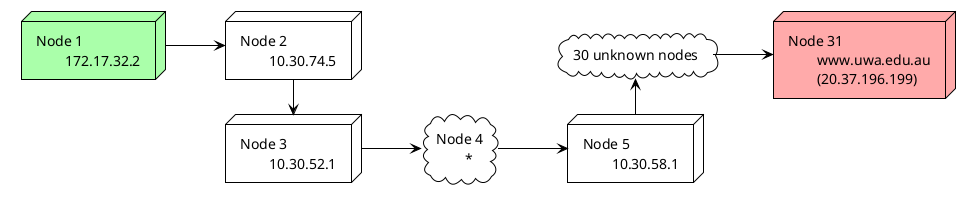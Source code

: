 @startuml

left to right direction
!theme plain

node  node1    as "Node 1\n\t172.17.32.2" #aaffaa
node  node2    as "Node 2\n\t10.30.74.5"
node  node3    as "Node 3\n\t10.30.52.1"
cloud node4    as "Node 4\n\t*"
node  node5    as "Node 5\n\t10.30.58.1"
cloud node6_30 as "30 unknown nodes"
node  node31   as "Node 31\n\twww.uwa.edu.au\n\t(20.37.196.199)" #ffaaaa

node1    --> node2
node2    -r-> node3
node3    --> node4
node4    --> node5
node5    -l-> node6_30
node6_30 --> node31

@enduml
